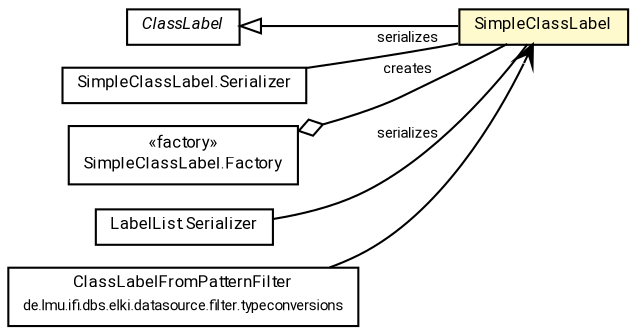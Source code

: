 #!/usr/local/bin/dot
#
# Class diagram 
# Generated by UMLGraph version R5_7_2-60-g0e99a6 (http://www.spinellis.gr/umlgraph/)
#

digraph G {
	graph [fontnames="svg"]
	edge [fontname="Roboto",fontsize=7,labelfontname="Roboto",labelfontsize=7,color="black"];
	node [fontname="Roboto",fontcolor="black",fontsize=8,shape=plaintext,margin=0,width=0,height=0];
	nodesep=0.15;
	ranksep=0.25;
	rankdir=LR;
	// de.lmu.ifi.dbs.elki.data.ClassLabel
	c9442124 [label=<<table title="de.lmu.ifi.dbs.elki.data.ClassLabel" border="0" cellborder="1" cellspacing="0" cellpadding="2" href="ClassLabel.html" target="_parent">
		<tr><td><table border="0" cellspacing="0" cellpadding="1">
		<tr><td align="center" balign="center"> <font face="Roboto"><i>ClassLabel</i></font> </td></tr>
		</table></td></tr>
		</table>>, URL="ClassLabel.html"];
	// de.lmu.ifi.dbs.elki.data.SimpleClassLabel
	c9442159 [label=<<table title="de.lmu.ifi.dbs.elki.data.SimpleClassLabel" border="0" cellborder="1" cellspacing="0" cellpadding="2" bgcolor="lemonChiffon" href="SimpleClassLabel.html" target="_parent">
		<tr><td><table border="0" cellspacing="0" cellpadding="1">
		<tr><td align="center" balign="center"> <font face="Roboto">SimpleClassLabel</font> </td></tr>
		</table></td></tr>
		</table>>, URL="SimpleClassLabel.html"];
	// de.lmu.ifi.dbs.elki.data.SimpleClassLabel.Serializer
	c9442160 [label=<<table title="de.lmu.ifi.dbs.elki.data.SimpleClassLabel.Serializer" border="0" cellborder="1" cellspacing="0" cellpadding="2" href="SimpleClassLabel.Serializer.html" target="_parent">
		<tr><td><table border="0" cellspacing="0" cellpadding="1">
		<tr><td align="center" balign="center"> <font face="Roboto">SimpleClassLabel.Serializer</font> </td></tr>
		</table></td></tr>
		</table>>, URL="SimpleClassLabel.Serializer.html"];
	// de.lmu.ifi.dbs.elki.data.SimpleClassLabel.Factory
	c9442161 [label=<<table title="de.lmu.ifi.dbs.elki.data.SimpleClassLabel.Factory" border="0" cellborder="1" cellspacing="0" cellpadding="2" href="SimpleClassLabel.Factory.html" target="_parent">
		<tr><td><table border="0" cellspacing="0" cellpadding="1">
		<tr><td align="center" balign="center"> &#171;factory&#187; </td></tr>
		<tr><td align="center" balign="center"> <font face="Roboto">SimpleClassLabel.Factory</font> </td></tr>
		</table></td></tr>
		</table>>, URL="SimpleClassLabel.Factory.html"];
	// de.lmu.ifi.dbs.elki.data.LabelList.Serializer
	c9442163 [label=<<table title="de.lmu.ifi.dbs.elki.data.LabelList.Serializer" border="0" cellborder="1" cellspacing="0" cellpadding="2" href="LabelList.Serializer.html" target="_parent">
		<tr><td><table border="0" cellspacing="0" cellpadding="1">
		<tr><td align="center" balign="center"> <font face="Roboto">LabelList.Serializer</font> </td></tr>
		</table></td></tr>
		</table>>, URL="LabelList.Serializer.html"];
	// de.lmu.ifi.dbs.elki.datasource.filter.typeconversions.ClassLabelFromPatternFilter
	c9443599 [label=<<table title="de.lmu.ifi.dbs.elki.datasource.filter.typeconversions.ClassLabelFromPatternFilter" border="0" cellborder="1" cellspacing="0" cellpadding="2" href="../datasource/filter/typeconversions/ClassLabelFromPatternFilter.html" target="_parent">
		<tr><td><table border="0" cellspacing="0" cellpadding="1">
		<tr><td align="center" balign="center"> <font face="Roboto">ClassLabelFromPatternFilter</font> </td></tr>
		<tr><td align="center" balign="center"> <font face="Roboto" point-size="7.0">de.lmu.ifi.dbs.elki.datasource.filter.typeconversions</font> </td></tr>
		</table></td></tr>
		</table>>, URL="../datasource/filter/typeconversions/ClassLabelFromPatternFilter.html"];
	// de.lmu.ifi.dbs.elki.data.SimpleClassLabel extends de.lmu.ifi.dbs.elki.data.ClassLabel
	c9442124 -> c9442159 [arrowtail=empty,dir=back,weight=10];
	// de.lmu.ifi.dbs.elki.data.SimpleClassLabel.Serializer assoc de.lmu.ifi.dbs.elki.data.SimpleClassLabel
	c9442160 -> c9442159 [arrowhead=none,weight=2,label="serializes"];
	// de.lmu.ifi.dbs.elki.data.SimpleClassLabel.Factory has de.lmu.ifi.dbs.elki.data.SimpleClassLabel
	c9442161 -> c9442159 [arrowhead=none,arrowtail=ediamond,dir=back,weight=4,label="creates"];
	// de.lmu.ifi.dbs.elki.data.LabelList.Serializer assoc de.lmu.ifi.dbs.elki.data.SimpleClassLabel
	c9442163 -> c9442159 [arrowhead=none,weight=2,label="serializes"];
	// de.lmu.ifi.dbs.elki.datasource.filter.typeconversions.ClassLabelFromPatternFilter navassoc de.lmu.ifi.dbs.elki.data.SimpleClassLabel
	c9443599 -> c9442159 [arrowhead=open,weight=1];
}

